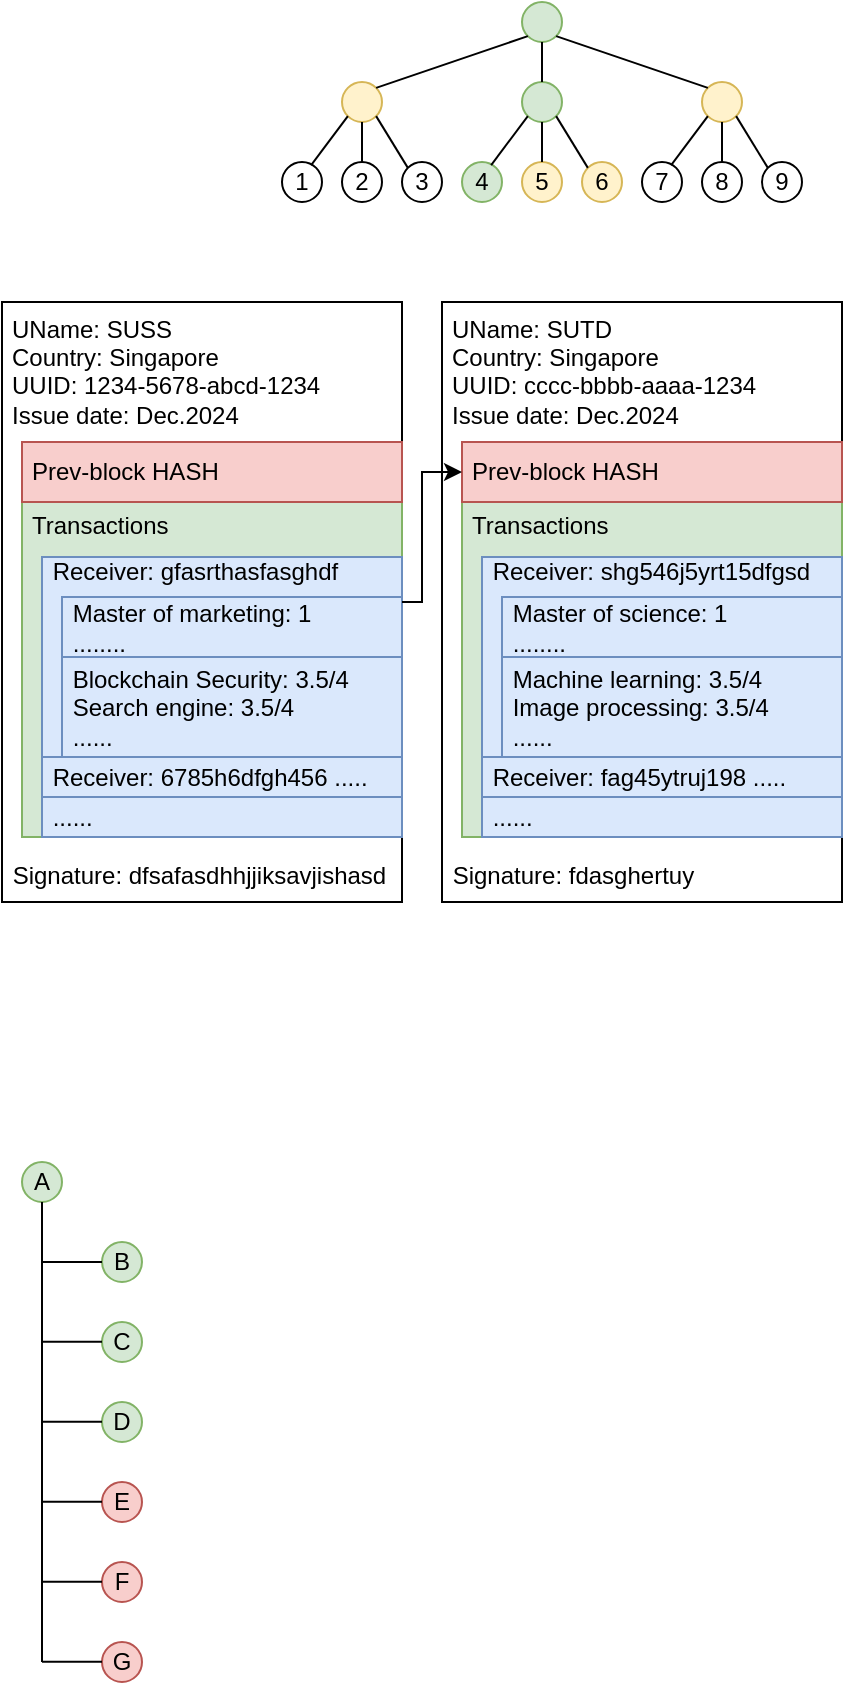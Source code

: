 <mxfile version="24.7.14">
  <diagram name="Page-1" id="_C3TLegI7R8yPhaLSQ1L">
    <mxGraphModel dx="1287" dy="305" grid="1" gridSize="10" guides="1" tooltips="1" connect="1" arrows="1" fold="1" page="1" pageScale="1" pageWidth="850" pageHeight="1100" math="0" shadow="0">
      <root>
        <mxCell id="0" />
        <mxCell id="1" parent="0" />
        <mxCell id="fRx-R-XlH92UUbTNDXMt-1" value="1" style="ellipse;whiteSpace=wrap;html=1;" parent="1" vertex="1">
          <mxGeometry x="360" y="250" width="20" height="20" as="geometry" />
        </mxCell>
        <mxCell id="fRx-R-XlH92UUbTNDXMt-2" value="2" style="ellipse;whiteSpace=wrap;html=1;" parent="1" vertex="1">
          <mxGeometry x="390" y="250" width="20" height="20" as="geometry" />
        </mxCell>
        <mxCell id="fRx-R-XlH92UUbTNDXMt-3" value="3" style="ellipse;whiteSpace=wrap;html=1;" parent="1" vertex="1">
          <mxGeometry x="420" y="250" width="20" height="20" as="geometry" />
        </mxCell>
        <mxCell id="fRx-R-XlH92UUbTNDXMt-4" value="" style="ellipse;whiteSpace=wrap;html=1;fillColor=#fff2cc;strokeColor=#d6b656;" parent="1" vertex="1">
          <mxGeometry x="390" y="210" width="20" height="20" as="geometry" />
        </mxCell>
        <mxCell id="fRx-R-XlH92UUbTNDXMt-5" value="" style="endArrow=none;html=1;rounded=0;exitX=0.729;exitY=0.076;exitDx=0;exitDy=0;entryX=0;entryY=1;entryDx=0;entryDy=0;exitPerimeter=0;" parent="1" source="fRx-R-XlH92UUbTNDXMt-1" target="fRx-R-XlH92UUbTNDXMt-4" edge="1">
          <mxGeometry width="50" height="50" relative="1" as="geometry">
            <mxPoint x="440" y="270" as="sourcePoint" />
            <mxPoint x="490" y="220" as="targetPoint" />
          </mxGeometry>
        </mxCell>
        <mxCell id="fRx-R-XlH92UUbTNDXMt-6" value="" style="endArrow=none;html=1;rounded=0;exitX=0.5;exitY=0;exitDx=0;exitDy=0;entryX=0.5;entryY=1;entryDx=0;entryDy=0;" parent="1" source="fRx-R-XlH92UUbTNDXMt-2" target="fRx-R-XlH92UUbTNDXMt-4" edge="1">
          <mxGeometry width="50" height="50" relative="1" as="geometry">
            <mxPoint x="384" y="262" as="sourcePoint" />
            <mxPoint x="403" y="237" as="targetPoint" />
          </mxGeometry>
        </mxCell>
        <mxCell id="fRx-R-XlH92UUbTNDXMt-7" value="" style="endArrow=none;html=1;rounded=0;exitX=0;exitY=0;exitDx=0;exitDy=0;entryX=1;entryY=1;entryDx=0;entryDy=0;" parent="1" source="fRx-R-XlH92UUbTNDXMt-3" target="fRx-R-XlH92UUbTNDXMt-4" edge="1">
          <mxGeometry width="50" height="50" relative="1" as="geometry">
            <mxPoint x="410" y="260" as="sourcePoint" />
            <mxPoint x="410" y="240" as="targetPoint" />
          </mxGeometry>
        </mxCell>
        <mxCell id="fRx-R-XlH92UUbTNDXMt-8" value="4" style="ellipse;whiteSpace=wrap;html=1;fillColor=#d5e8d4;strokeColor=#82b366;" parent="1" vertex="1">
          <mxGeometry x="450" y="250" width="20" height="20" as="geometry" />
        </mxCell>
        <mxCell id="fRx-R-XlH92UUbTNDXMt-9" value="5" style="ellipse;whiteSpace=wrap;html=1;fillColor=#fff2cc;strokeColor=#d6b656;" parent="1" vertex="1">
          <mxGeometry x="480" y="250" width="20" height="20" as="geometry" />
        </mxCell>
        <mxCell id="fRx-R-XlH92UUbTNDXMt-10" value="6" style="ellipse;whiteSpace=wrap;html=1;fillColor=#fff2cc;strokeColor=#d6b656;" parent="1" vertex="1">
          <mxGeometry x="510" y="250" width="20" height="20" as="geometry" />
        </mxCell>
        <mxCell id="fRx-R-XlH92UUbTNDXMt-11" value="" style="ellipse;whiteSpace=wrap;html=1;fillColor=#d5e8d4;strokeColor=#82b366;" parent="1" vertex="1">
          <mxGeometry x="480" y="210" width="20" height="20" as="geometry" />
        </mxCell>
        <mxCell id="fRx-R-XlH92UUbTNDXMt-12" value="" style="endArrow=none;html=1;rounded=0;exitX=0.729;exitY=0.076;exitDx=0;exitDy=0;entryX=0;entryY=1;entryDx=0;entryDy=0;exitPerimeter=0;" parent="1" source="fRx-R-XlH92UUbTNDXMt-8" target="fRx-R-XlH92UUbTNDXMt-11" edge="1">
          <mxGeometry width="50" height="50" relative="1" as="geometry">
            <mxPoint x="530" y="270" as="sourcePoint" />
            <mxPoint x="580" y="220" as="targetPoint" />
          </mxGeometry>
        </mxCell>
        <mxCell id="fRx-R-XlH92UUbTNDXMt-13" value="" style="endArrow=none;html=1;rounded=0;exitX=0.5;exitY=0;exitDx=0;exitDy=0;entryX=0.5;entryY=1;entryDx=0;entryDy=0;" parent="1" source="fRx-R-XlH92UUbTNDXMt-9" target="fRx-R-XlH92UUbTNDXMt-11" edge="1">
          <mxGeometry width="50" height="50" relative="1" as="geometry">
            <mxPoint x="474" y="262" as="sourcePoint" />
            <mxPoint x="493" y="237" as="targetPoint" />
          </mxGeometry>
        </mxCell>
        <mxCell id="fRx-R-XlH92UUbTNDXMt-14" value="" style="endArrow=none;html=1;rounded=0;exitX=0;exitY=0;exitDx=0;exitDy=0;entryX=1;entryY=1;entryDx=0;entryDy=0;" parent="1" source="fRx-R-XlH92UUbTNDXMt-10" target="fRx-R-XlH92UUbTNDXMt-11" edge="1">
          <mxGeometry width="50" height="50" relative="1" as="geometry">
            <mxPoint x="500" y="260" as="sourcePoint" />
            <mxPoint x="500" y="240" as="targetPoint" />
          </mxGeometry>
        </mxCell>
        <mxCell id="fRx-R-XlH92UUbTNDXMt-15" value="7" style="ellipse;whiteSpace=wrap;html=1;" parent="1" vertex="1">
          <mxGeometry x="540" y="250" width="20" height="20" as="geometry" />
        </mxCell>
        <mxCell id="fRx-R-XlH92UUbTNDXMt-16" value="8" style="ellipse;whiteSpace=wrap;html=1;" parent="1" vertex="1">
          <mxGeometry x="570" y="250" width="20" height="20" as="geometry" />
        </mxCell>
        <mxCell id="fRx-R-XlH92UUbTNDXMt-17" value="9" style="ellipse;whiteSpace=wrap;html=1;" parent="1" vertex="1">
          <mxGeometry x="600" y="250" width="20" height="20" as="geometry" />
        </mxCell>
        <mxCell id="fRx-R-XlH92UUbTNDXMt-18" value="" style="ellipse;whiteSpace=wrap;html=1;fillColor=#fff2cc;strokeColor=#d6b656;" parent="1" vertex="1">
          <mxGeometry x="570" y="210" width="20" height="20" as="geometry" />
        </mxCell>
        <mxCell id="fRx-R-XlH92UUbTNDXMt-19" value="" style="endArrow=none;html=1;rounded=0;exitX=0.729;exitY=0.076;exitDx=0;exitDy=0;entryX=0;entryY=1;entryDx=0;entryDy=0;exitPerimeter=0;" parent="1" source="fRx-R-XlH92UUbTNDXMt-15" target="fRx-R-XlH92UUbTNDXMt-18" edge="1">
          <mxGeometry width="50" height="50" relative="1" as="geometry">
            <mxPoint x="620" y="270" as="sourcePoint" />
            <mxPoint x="670" y="220" as="targetPoint" />
          </mxGeometry>
        </mxCell>
        <mxCell id="fRx-R-XlH92UUbTNDXMt-20" value="" style="endArrow=none;html=1;rounded=0;exitX=0.5;exitY=0;exitDx=0;exitDy=0;entryX=0.5;entryY=1;entryDx=0;entryDy=0;" parent="1" source="fRx-R-XlH92UUbTNDXMt-16" target="fRx-R-XlH92UUbTNDXMt-18" edge="1">
          <mxGeometry width="50" height="50" relative="1" as="geometry">
            <mxPoint x="564" y="262" as="sourcePoint" />
            <mxPoint x="583" y="237" as="targetPoint" />
          </mxGeometry>
        </mxCell>
        <mxCell id="fRx-R-XlH92UUbTNDXMt-21" value="" style="endArrow=none;html=1;rounded=0;exitX=0;exitY=0;exitDx=0;exitDy=0;entryX=1;entryY=1;entryDx=0;entryDy=0;" parent="1" source="fRx-R-XlH92UUbTNDXMt-17" target="fRx-R-XlH92UUbTNDXMt-18" edge="1">
          <mxGeometry width="50" height="50" relative="1" as="geometry">
            <mxPoint x="590" y="260" as="sourcePoint" />
            <mxPoint x="590" y="240" as="targetPoint" />
          </mxGeometry>
        </mxCell>
        <mxCell id="fRx-R-XlH92UUbTNDXMt-22" value="" style="ellipse;whiteSpace=wrap;html=1;fillColor=#d5e8d4;strokeColor=#82b366;" parent="1" vertex="1">
          <mxGeometry x="480" y="170" width="20" height="20" as="geometry" />
        </mxCell>
        <mxCell id="fRx-R-XlH92UUbTNDXMt-23" value="" style="endArrow=none;html=1;rounded=0;entryX=0.5;entryY=1;entryDx=0;entryDy=0;exitX=0.5;exitY=0;exitDx=0;exitDy=0;" parent="1" source="fRx-R-XlH92UUbTNDXMt-11" target="fRx-R-XlH92UUbTNDXMt-22" edge="1">
          <mxGeometry width="50" height="50" relative="1" as="geometry">
            <mxPoint x="440" y="200" as="sourcePoint" />
            <mxPoint x="490" y="150" as="targetPoint" />
          </mxGeometry>
        </mxCell>
        <mxCell id="fRx-R-XlH92UUbTNDXMt-24" value="" style="endArrow=none;html=1;rounded=0;entryX=0;entryY=1;entryDx=0;entryDy=0;exitX=1;exitY=0;exitDx=0;exitDy=0;" parent="1" source="fRx-R-XlH92UUbTNDXMt-4" target="fRx-R-XlH92UUbTNDXMt-22" edge="1">
          <mxGeometry width="50" height="50" relative="1" as="geometry">
            <mxPoint x="420" y="210" as="sourcePoint" />
            <mxPoint x="500" y="200" as="targetPoint" />
          </mxGeometry>
        </mxCell>
        <mxCell id="fRx-R-XlH92UUbTNDXMt-25" value="" style="endArrow=none;html=1;rounded=0;entryX=1;entryY=1;entryDx=0;entryDy=0;exitX=0;exitY=0;exitDx=0;exitDy=0;" parent="1" source="fRx-R-XlH92UUbTNDXMt-18" target="fRx-R-XlH92UUbTNDXMt-22" edge="1">
          <mxGeometry width="50" height="50" relative="1" as="geometry">
            <mxPoint x="417" y="223" as="sourcePoint" />
            <mxPoint x="493" y="197" as="targetPoint" />
          </mxGeometry>
        </mxCell>
        <mxCell id="HGDvCcWBCPNiUjmK5g9L-1" value="&lt;div style=&quot;text-align: justify; padding-left: 3px;&quot;&gt;&lt;span style=&quot;background-color: initial;&quot;&gt;UName: SUSS&lt;/span&gt;&lt;/div&gt;&lt;div style=&quot;text-align: justify; padding-left: 3px;&quot;&gt;&lt;span style=&quot;background-color: initial;&quot;&gt;Country: Singapore&lt;/span&gt;&lt;/div&gt;&lt;div style=&quot;text-align: justify; padding-left: 3px;&quot;&gt;&lt;span style=&quot;background-color: initial;&quot;&gt;UUID: 1234-5678-abcd-1234&lt;/span&gt;&lt;/div&gt;&lt;div style=&quot;text-align: justify; padding-left: 3px;&quot;&gt;Issue date: Dec.2024&lt;/div&gt;&lt;div style=&quot;text-align: justify; padding-left: 3px;&quot;&gt;&lt;br&gt;&lt;/div&gt;&lt;div style=&quot;text-align: justify;&quot;&gt;&lt;br&gt;&lt;/div&gt;&lt;div style=&quot;text-align: justify;&quot;&gt;&lt;br&gt;&lt;/div&gt;&lt;div style=&quot;text-align: justify;&quot;&gt;&lt;br&gt;&lt;/div&gt;&lt;div style=&quot;text-align: justify;&quot;&gt;&lt;br&gt;&lt;/div&gt;&lt;div style=&quot;text-align: justify;&quot;&gt;&lt;br&gt;&lt;/div&gt;&lt;div style=&quot;text-align: justify;&quot;&gt;&lt;br&gt;&lt;/div&gt;&lt;div style=&quot;text-align: justify;&quot;&gt;&lt;br&gt;&lt;/div&gt;&lt;div style=&quot;text-align: justify;&quot;&gt;&lt;br&gt;&lt;/div&gt;&lt;div style=&quot;text-align: justify;&quot;&gt;&lt;br&gt;&lt;/div&gt;&lt;div style=&quot;text-align: justify;&quot;&gt;&lt;br&gt;&lt;/div&gt;&lt;div style=&quot;text-align: justify;&quot;&gt;&lt;br&gt;&lt;/div&gt;&lt;div style=&quot;text-align: justify;&quot;&gt;&lt;br&gt;&lt;/div&gt;&lt;div style=&quot;text-align: justify;&quot;&gt;&lt;br&gt;&lt;/div&gt;&lt;div style=&quot;text-align: justify;&quot;&gt;&lt;br&gt;&lt;/div&gt;&lt;div style=&quot;text-align: justify;&quot;&gt;&amp;nbsp;Signature: dfsafasdhhjjiksavjishasd&lt;/div&gt;" style="rounded=0;whiteSpace=wrap;html=1;align=left;" parent="1" vertex="1">
          <mxGeometry x="220" y="320" width="200" height="300" as="geometry" />
        </mxCell>
        <mxCell id="HGDvCcWBCPNiUjmK5g9L-19" value="&lt;div style=&quot;text-align: justify; padding-left: 3px;&quot;&gt;&lt;span style=&quot;background-color: initial;&quot;&gt;Transactions&lt;/span&gt;&lt;/div&gt;&lt;div&gt;&lt;br&gt;&lt;/div&gt;&lt;div&gt;&lt;br&gt;&lt;/div&gt;&lt;div&gt;&lt;br&gt;&lt;/div&gt;&lt;div&gt;&lt;br&gt;&lt;/div&gt;&lt;div&gt;&lt;br&gt;&lt;/div&gt;&lt;div&gt;&lt;br&gt;&lt;/div&gt;&lt;div&gt;&lt;br&gt;&lt;/div&gt;&lt;div&gt;&lt;br&gt;&lt;/div&gt;&lt;div&gt;&lt;br&gt;&lt;/div&gt;&lt;div&gt;&amp;nbsp; &amp;nbsp; .....&lt;/div&gt;" style="rounded=0;whiteSpace=wrap;html=1;align=left;fillColor=#d5e8d4;strokeColor=#82b366;" parent="1" vertex="1">
          <mxGeometry x="230" y="420" width="190" height="167.5" as="geometry" />
        </mxCell>
        <mxCell id="HGDvCcWBCPNiUjmK5g9L-22" value="&amp;nbsp;Receiver: gfasrthasfasghdf&lt;div&gt;&lt;br&gt;&lt;/div&gt;&lt;div&gt;&lt;br&gt;&lt;/div&gt;&lt;div&gt;&lt;br&gt;&lt;/div&gt;&lt;div&gt;&lt;br&gt;&lt;/div&gt;&lt;div&gt;&lt;br&gt;&lt;/div&gt;&lt;div&gt;&lt;br&gt;&lt;/div&gt;" style="rounded=0;whiteSpace=wrap;html=1;align=left;fillColor=#dae8fc;strokeColor=#6c8ebf;" parent="1" vertex="1">
          <mxGeometry x="240" y="447.5" width="180" height="100" as="geometry" />
        </mxCell>
        <mxCell id="HGDvCcWBCPNiUjmK5g9L-24" value="&amp;nbsp;Master of marketing: 1&lt;div&gt;&amp;nbsp;........&lt;/div&gt;" style="rounded=0;whiteSpace=wrap;html=1;align=left;fillColor=#dae8fc;strokeColor=#6c8ebf;" parent="1" vertex="1">
          <mxGeometry x="250" y="467.5" width="170" height="30" as="geometry" />
        </mxCell>
        <mxCell id="HGDvCcWBCPNiUjmK5g9L-25" value="&amp;nbsp;Blockchain Security: 3.5/4&lt;div&gt;&amp;nbsp;Search engine: 3.5/4&lt;/div&gt;&lt;div&gt;&amp;nbsp;......&lt;/div&gt;" style="rounded=0;whiteSpace=wrap;html=1;align=left;fillColor=#dae8fc;strokeColor=#6c8ebf;" parent="1" vertex="1">
          <mxGeometry x="250" y="497.5" width="170" height="50" as="geometry" />
        </mxCell>
        <mxCell id="HGDvCcWBCPNiUjmK5g9L-27" value="&amp;nbsp;Receiver: 6785h6dfgh456 ....." style="rounded=0;whiteSpace=wrap;html=1;align=left;fillColor=#dae8fc;strokeColor=#6c8ebf;" parent="1" vertex="1">
          <mxGeometry x="240" y="547.5" width="180" height="20" as="geometry" />
        </mxCell>
        <mxCell id="HGDvCcWBCPNiUjmK5g9L-28" value="&amp;nbsp;......" style="rounded=0;whiteSpace=wrap;html=1;align=left;fillColor=#dae8fc;strokeColor=#6c8ebf;" parent="1" vertex="1">
          <mxGeometry x="240" y="567.5" width="180" height="20" as="geometry" />
        </mxCell>
        <mxCell id="HGDvCcWBCPNiUjmK5g9L-29" value="&lt;div style=&quot;text-align: justify; padding-left: 3px;&quot;&gt;&lt;span style=&quot;background-color: initial;&quot;&gt;UName: SUTD&lt;/span&gt;&lt;/div&gt;&lt;div style=&quot;text-align: justify; padding-left: 3px;&quot;&gt;&lt;span style=&quot;background-color: initial;&quot;&gt;Country: Singapore&lt;/span&gt;&lt;/div&gt;&lt;div style=&quot;text-align: justify; padding-left: 3px;&quot;&gt;&lt;span style=&quot;background-color: initial;&quot;&gt;UUID: cccc-bbbb-aaaa-1234&lt;/span&gt;&lt;/div&gt;&lt;div style=&quot;text-align: justify; padding-left: 3px;&quot;&gt;Issue date: Dec.2024&lt;/div&gt;&lt;div style=&quot;text-align: justify;&quot;&gt;&lt;br&gt;&lt;/div&gt;&lt;div style=&quot;text-align: justify;&quot;&gt;&lt;br&gt;&lt;/div&gt;&lt;div style=&quot;text-align: justify;&quot;&gt;&lt;br&gt;&lt;/div&gt;&lt;div style=&quot;text-align: justify;&quot;&gt;&lt;br&gt;&lt;/div&gt;&lt;div style=&quot;text-align: justify;&quot;&gt;&lt;br&gt;&lt;/div&gt;&lt;div style=&quot;text-align: justify;&quot;&gt;&lt;br&gt;&lt;/div&gt;&lt;div style=&quot;text-align: justify;&quot;&gt;&lt;br&gt;&lt;/div&gt;&lt;div style=&quot;text-align: justify;&quot;&gt;&lt;br&gt;&lt;/div&gt;&lt;div style=&quot;text-align: justify;&quot;&gt;&lt;br&gt;&lt;/div&gt;&lt;div style=&quot;text-align: justify;&quot;&gt;&lt;br&gt;&lt;/div&gt;&lt;div style=&quot;text-align: justify;&quot;&gt;&lt;br&gt;&lt;/div&gt;&lt;div style=&quot;text-align: justify;&quot;&gt;&lt;br&gt;&lt;/div&gt;&lt;div style=&quot;text-align: justify;&quot;&gt;&lt;br&gt;&lt;/div&gt;&lt;div style=&quot;text-align: justify;&quot;&gt;&lt;br&gt;&lt;/div&gt;&lt;div style=&quot;text-align: justify;&quot;&gt;&lt;br&gt;&lt;/div&gt;&lt;div style=&quot;text-align: justify;&quot;&gt;&amp;nbsp;Signature: fdasghertuy&lt;/div&gt;" style="rounded=0;whiteSpace=wrap;html=1;align=left;" parent="1" vertex="1">
          <mxGeometry x="440" y="320" width="200" height="300" as="geometry" />
        </mxCell>
        <mxCell id="HGDvCcWBCPNiUjmK5g9L-30" value="&lt;div style=&quot;text-align: justify; padding-left: 3px;&quot;&gt;&lt;span style=&quot;background-color: initial;&quot;&gt;Transactions&lt;/span&gt;&lt;/div&gt;&lt;div&gt;&lt;br&gt;&lt;/div&gt;&lt;div&gt;&lt;br&gt;&lt;/div&gt;&lt;div&gt;&lt;br&gt;&lt;/div&gt;&lt;div&gt;&lt;br&gt;&lt;/div&gt;&lt;div&gt;&lt;br&gt;&lt;/div&gt;&lt;div&gt;&lt;br&gt;&lt;/div&gt;&lt;div&gt;&lt;br&gt;&lt;/div&gt;&lt;div&gt;&lt;br&gt;&lt;/div&gt;&lt;div&gt;&lt;br&gt;&lt;/div&gt;&lt;div&gt;&amp;nbsp; &amp;nbsp; .....&lt;/div&gt;" style="rounded=0;whiteSpace=wrap;html=1;align=left;fillColor=#d5e8d4;strokeColor=#82b366;" parent="1" vertex="1">
          <mxGeometry x="450" y="420" width="190" height="167.5" as="geometry" />
        </mxCell>
        <mxCell id="HGDvCcWBCPNiUjmK5g9L-31" value="&amp;nbsp;Receiver: shg546j5yrt15dfgsd&lt;div&gt;&lt;br&gt;&lt;/div&gt;&lt;div&gt;&lt;br&gt;&lt;/div&gt;&lt;div&gt;&lt;br&gt;&lt;/div&gt;&lt;div&gt;&lt;br&gt;&lt;/div&gt;&lt;div&gt;&lt;br&gt;&lt;/div&gt;&lt;div&gt;&lt;br&gt;&lt;/div&gt;" style="rounded=0;whiteSpace=wrap;html=1;align=left;fillColor=#dae8fc;strokeColor=#6c8ebf;" parent="1" vertex="1">
          <mxGeometry x="460" y="447.5" width="180" height="100" as="geometry" />
        </mxCell>
        <mxCell id="HGDvCcWBCPNiUjmK5g9L-32" value="&amp;nbsp;Master of science: 1&lt;div&gt;&amp;nbsp;........&lt;/div&gt;" style="rounded=0;whiteSpace=wrap;html=1;align=left;fillColor=#dae8fc;strokeColor=#6c8ebf;" parent="1" vertex="1">
          <mxGeometry x="470" y="467.5" width="170" height="30" as="geometry" />
        </mxCell>
        <mxCell id="HGDvCcWBCPNiUjmK5g9L-33" value="&amp;nbsp;Machine learning: 3.5/4&lt;div&gt;&amp;nbsp;Image processing: 3.5/4&lt;/div&gt;&lt;div&gt;&amp;nbsp;......&lt;/div&gt;" style="rounded=0;whiteSpace=wrap;html=1;align=left;fillColor=#dae8fc;strokeColor=#6c8ebf;" parent="1" vertex="1">
          <mxGeometry x="470" y="497.5" width="170" height="50" as="geometry" />
        </mxCell>
        <mxCell id="HGDvCcWBCPNiUjmK5g9L-34" value="&amp;nbsp;Receiver: fag45ytruj198 ....." style="rounded=0;whiteSpace=wrap;html=1;align=left;fillColor=#dae8fc;strokeColor=#6c8ebf;" parent="1" vertex="1">
          <mxGeometry x="460" y="547.5" width="180" height="20" as="geometry" />
        </mxCell>
        <mxCell id="HGDvCcWBCPNiUjmK5g9L-35" value="&amp;nbsp;......" style="rounded=0;whiteSpace=wrap;html=1;align=left;fillColor=#dae8fc;strokeColor=#6c8ebf;" parent="1" vertex="1">
          <mxGeometry x="460" y="567.5" width="180" height="20" as="geometry" />
        </mxCell>
        <mxCell id="Yje_GI-ASQfsuI91PQu2-1" value="&lt;div style=&quot;text-align: justify; padding-left: 3px;&quot;&gt;&lt;span style=&quot;background-color: initial;&quot;&gt;Prev-block HASH&lt;/span&gt;&lt;/div&gt;" style="rounded=0;whiteSpace=wrap;html=1;align=left;fillColor=#f8cecc;strokeColor=#b85450;" parent="1" vertex="1">
          <mxGeometry x="450" y="390" width="190" height="30" as="geometry" />
        </mxCell>
        <mxCell id="Yje_GI-ASQfsuI91PQu2-2" value="&lt;div style=&quot;text-align: justify; padding-left: 3px;&quot;&gt;&lt;span style=&quot;background-color: initial;&quot;&gt;Prev-block HASH&lt;/span&gt;&lt;/div&gt;" style="rounded=0;whiteSpace=wrap;html=1;align=left;fillColor=#f8cecc;strokeColor=#b85450;" parent="1" vertex="1">
          <mxGeometry x="230" y="390" width="190" height="30" as="geometry" />
        </mxCell>
        <mxCell id="Yje_GI-ASQfsuI91PQu2-3" style="edgeStyle=orthogonalEdgeStyle;rounded=0;orthogonalLoop=1;jettySize=auto;html=1;entryX=0;entryY=0.5;entryDx=0;entryDy=0;" parent="1" source="HGDvCcWBCPNiUjmK5g9L-1" target="Yje_GI-ASQfsuI91PQu2-1" edge="1">
          <mxGeometry relative="1" as="geometry">
            <Array as="points">
              <mxPoint x="430" y="470" />
              <mxPoint x="430" y="405" />
            </Array>
          </mxGeometry>
        </mxCell>
        <mxCell id="b2TDfH5z-F-P4u63m-W9-2" value="A" style="ellipse;whiteSpace=wrap;html=1;fillColor=#d5e8d4;strokeColor=#82b366;" vertex="1" parent="1">
          <mxGeometry x="230" y="750" width="20" height="20" as="geometry" />
        </mxCell>
        <mxCell id="b2TDfH5z-F-P4u63m-W9-3" value="B" style="ellipse;whiteSpace=wrap;html=1;fillColor=#d5e8d4;strokeColor=#82b366;" vertex="1" parent="1">
          <mxGeometry x="270" y="790" width="20" height="20" as="geometry" />
        </mxCell>
        <mxCell id="b2TDfH5z-F-P4u63m-W9-4" value="C" style="ellipse;whiteSpace=wrap;html=1;fillColor=#d5e8d4;strokeColor=#82b366;" vertex="1" parent="1">
          <mxGeometry x="270" y="830" width="20" height="20" as="geometry" />
        </mxCell>
        <mxCell id="b2TDfH5z-F-P4u63m-W9-5" value="D" style="ellipse;whiteSpace=wrap;html=1;fillColor=#d5e8d4;strokeColor=#82b366;" vertex="1" parent="1">
          <mxGeometry x="270" y="870" width="20" height="20" as="geometry" />
        </mxCell>
        <mxCell id="b2TDfH5z-F-P4u63m-W9-6" value="E" style="ellipse;whiteSpace=wrap;html=1;fillColor=#f8cecc;strokeColor=#b85450;" vertex="1" parent="1">
          <mxGeometry x="270" y="910" width="20" height="20" as="geometry" />
        </mxCell>
        <mxCell id="b2TDfH5z-F-P4u63m-W9-7" value="F" style="ellipse;whiteSpace=wrap;html=1;fillColor=#f8cecc;strokeColor=#b85450;" vertex="1" parent="1">
          <mxGeometry x="270" y="950" width="20" height="20" as="geometry" />
        </mxCell>
        <mxCell id="b2TDfH5z-F-P4u63m-W9-8" value="G" style="ellipse;whiteSpace=wrap;html=1;fillColor=#f8cecc;strokeColor=#b85450;" vertex="1" parent="1">
          <mxGeometry x="270" y="990" width="20" height="20" as="geometry" />
        </mxCell>
        <mxCell id="b2TDfH5z-F-P4u63m-W9-11" value="" style="endArrow=none;html=1;rounded=0;exitX=0.5;exitY=1;exitDx=0;exitDy=0;entryX=0;entryY=0.5;entryDx=0;entryDy=0;endFill=0;" edge="1" parent="1" target="b2TDfH5z-F-P4u63m-W9-3">
          <mxGeometry width="50" height="50" relative="1" as="geometry">
            <mxPoint x="240" y="800" as="sourcePoint" />
            <mxPoint x="270" y="830" as="targetPoint" />
          </mxGeometry>
        </mxCell>
        <mxCell id="b2TDfH5z-F-P4u63m-W9-14" value="" style="endArrow=none;html=1;rounded=0;endFill=0;" edge="1" parent="1">
          <mxGeometry width="50" height="50" relative="1" as="geometry">
            <mxPoint x="240" y="770" as="sourcePoint" />
            <mxPoint x="240" y="1000" as="targetPoint" />
          </mxGeometry>
        </mxCell>
        <mxCell id="b2TDfH5z-F-P4u63m-W9-15" value="" style="endArrow=none;html=1;rounded=0;exitX=0.5;exitY=1;exitDx=0;exitDy=0;entryX=0;entryY=0.5;entryDx=0;entryDy=0;endFill=0;" edge="1" parent="1">
          <mxGeometry width="50" height="50" relative="1" as="geometry">
            <mxPoint x="240" y="839.86" as="sourcePoint" />
            <mxPoint x="270" y="839.86" as="targetPoint" />
          </mxGeometry>
        </mxCell>
        <mxCell id="b2TDfH5z-F-P4u63m-W9-16" value="" style="endArrow=none;html=1;rounded=0;exitX=0.5;exitY=1;exitDx=0;exitDy=0;entryX=0;entryY=0.5;entryDx=0;entryDy=0;endFill=0;" edge="1" parent="1">
          <mxGeometry width="50" height="50" relative="1" as="geometry">
            <mxPoint x="240" y="879.86" as="sourcePoint" />
            <mxPoint x="270" y="879.86" as="targetPoint" />
          </mxGeometry>
        </mxCell>
        <mxCell id="b2TDfH5z-F-P4u63m-W9-17" value="" style="endArrow=none;html=1;rounded=0;exitX=0.5;exitY=1;exitDx=0;exitDy=0;entryX=0;entryY=0.5;entryDx=0;entryDy=0;endFill=0;" edge="1" parent="1">
          <mxGeometry width="50" height="50" relative="1" as="geometry">
            <mxPoint x="240" y="919.86" as="sourcePoint" />
            <mxPoint x="270" y="919.86" as="targetPoint" />
          </mxGeometry>
        </mxCell>
        <mxCell id="b2TDfH5z-F-P4u63m-W9-18" value="" style="endArrow=none;html=1;rounded=0;exitX=0.5;exitY=1;exitDx=0;exitDy=0;entryX=0;entryY=0.5;entryDx=0;entryDy=0;endFill=0;" edge="1" parent="1">
          <mxGeometry width="50" height="50" relative="1" as="geometry">
            <mxPoint x="240" y="959.86" as="sourcePoint" />
            <mxPoint x="270" y="959.86" as="targetPoint" />
          </mxGeometry>
        </mxCell>
        <mxCell id="b2TDfH5z-F-P4u63m-W9-19" value="" style="endArrow=none;html=1;rounded=0;exitX=0.5;exitY=1;exitDx=0;exitDy=0;entryX=0;entryY=0.5;entryDx=0;entryDy=0;endFill=0;" edge="1" parent="1">
          <mxGeometry width="50" height="50" relative="1" as="geometry">
            <mxPoint x="240" y="999.86" as="sourcePoint" />
            <mxPoint x="270" y="999.86" as="targetPoint" />
          </mxGeometry>
        </mxCell>
      </root>
    </mxGraphModel>
  </diagram>
</mxfile>
